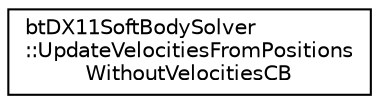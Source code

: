 digraph "Graphical Class Hierarchy"
{
  edge [fontname="Helvetica",fontsize="10",labelfontname="Helvetica",labelfontsize="10"];
  node [fontname="Helvetica",fontsize="10",shape=record];
  rankdir="LR";
  Node1 [label="btDX11SoftBodySolver\l::UpdateVelocitiesFromPositions\lWithoutVelocitiesCB",height=0.2,width=0.4,color="black", fillcolor="white", style="filled",URL="$structbt_d_x11_soft_body_solver_1_1_update_velocities_from_positions_without_velocities_c_b.html"];
}
